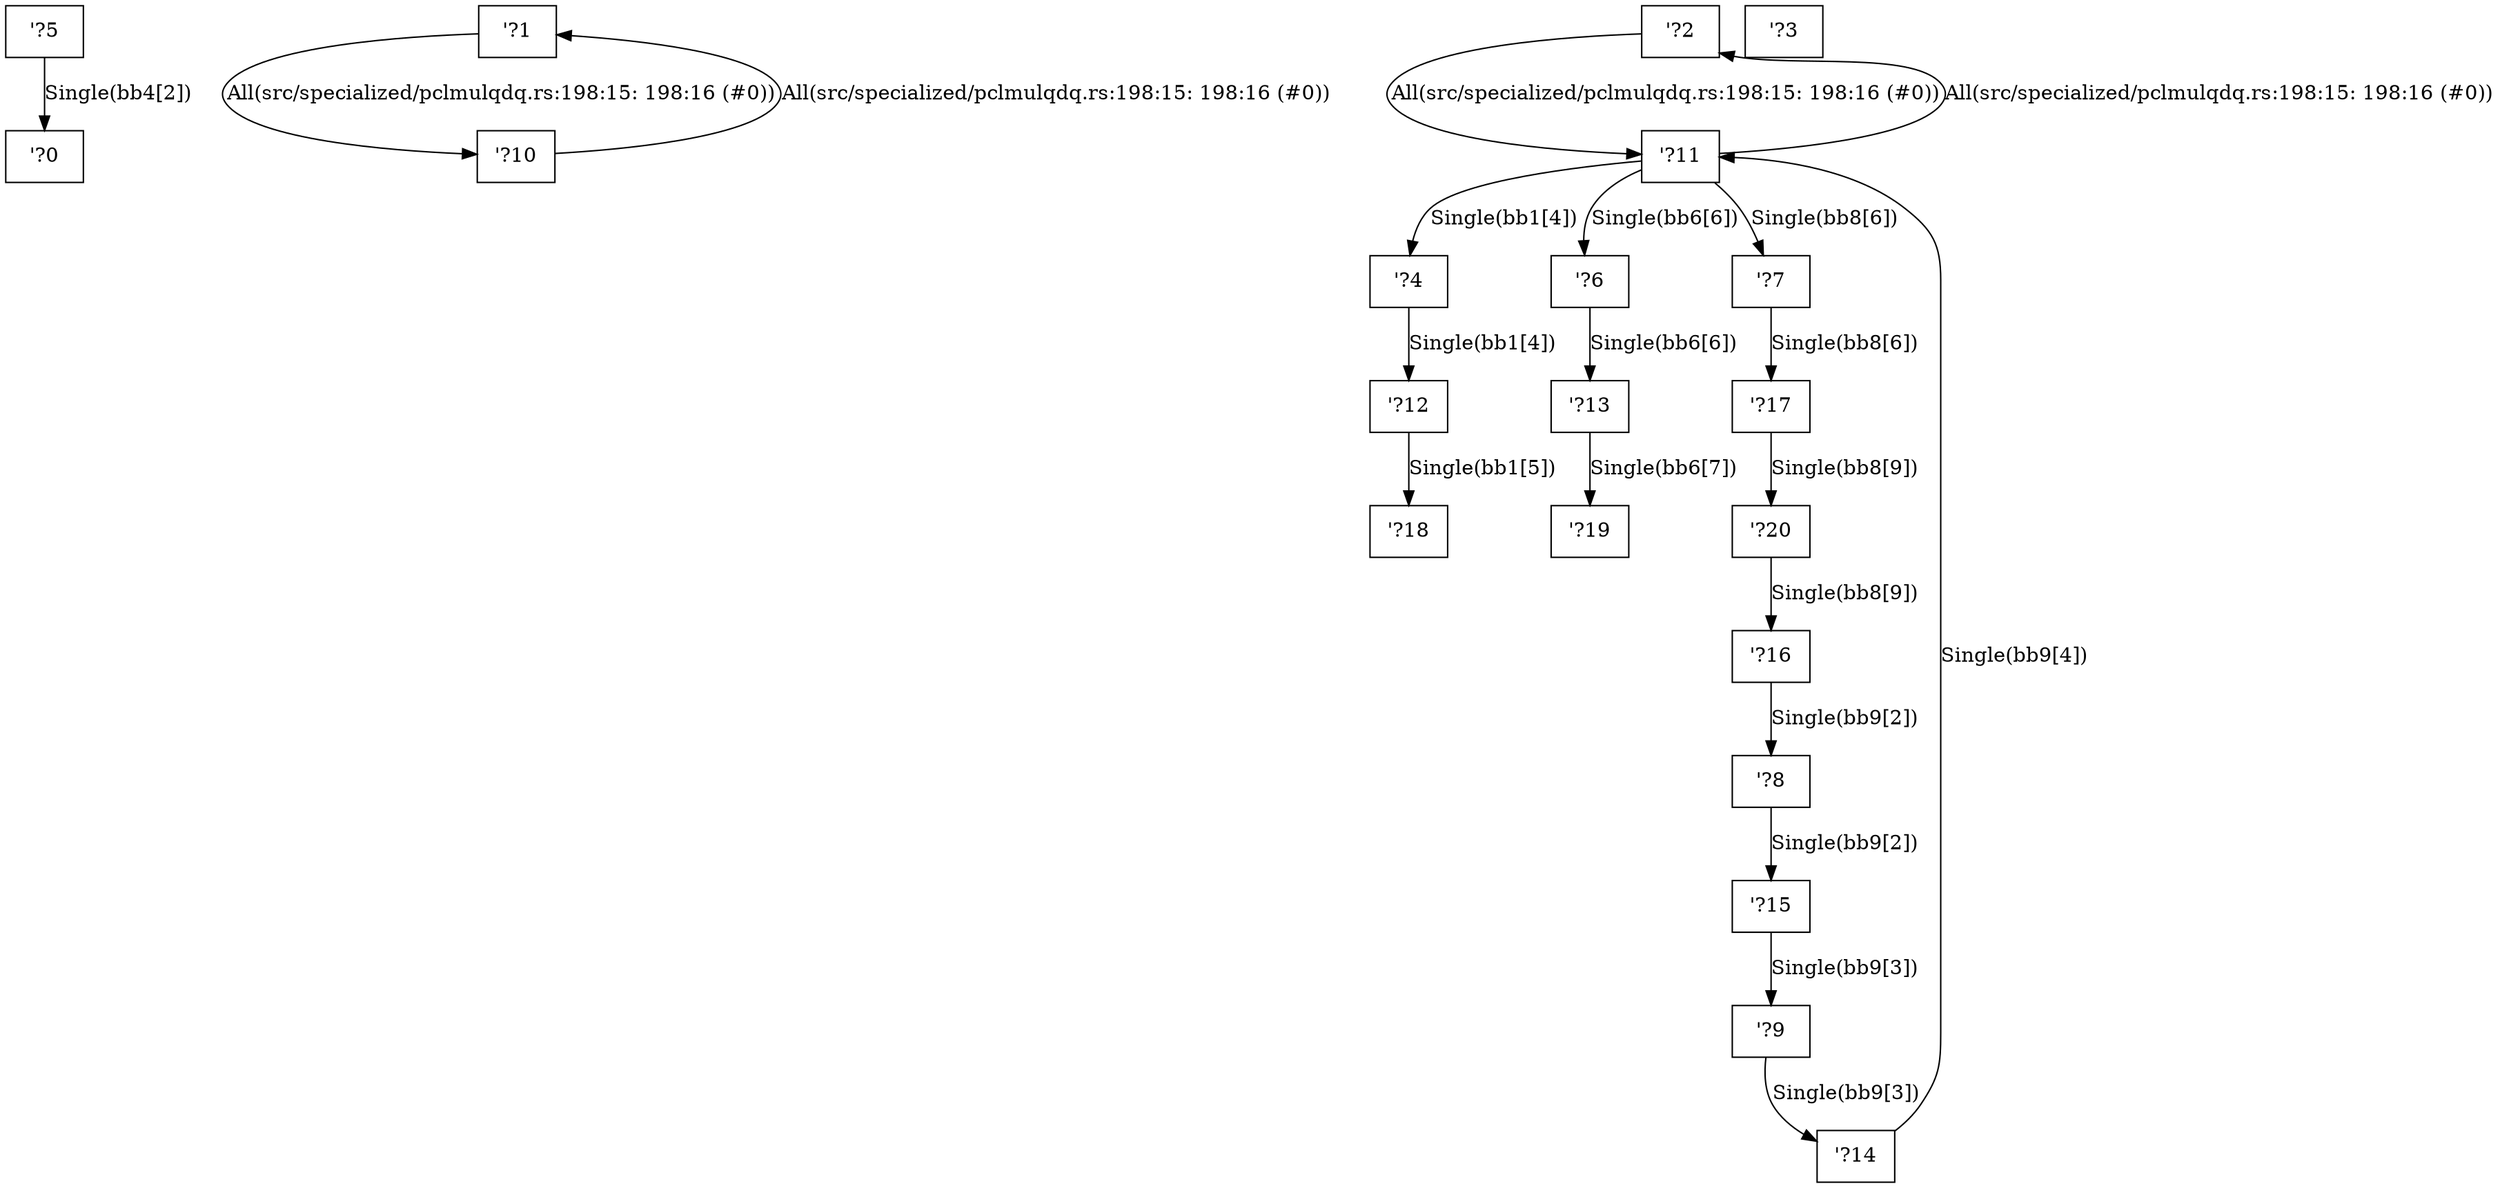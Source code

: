 digraph RegionInferenceContext {
    r0[label="\'?0"][shape="box"];
    r1[label="\'?1"][shape="box"];
    r2[label="\'?2"][shape="box"];
    r3[label="\'?3"][shape="box"];
    r4[label="\'?4"][shape="box"];
    r5[label="\'?5"][shape="box"];
    r6[label="\'?6"][shape="box"];
    r7[label="\'?7"][shape="box"];
    r8[label="\'?8"][shape="box"];
    r9[label="\'?9"][shape="box"];
    r10[label="\'?10"][shape="box"];
    r11[label="\'?11"][shape="box"];
    r12[label="\'?12"][shape="box"];
    r13[label="\'?13"][shape="box"];
    r14[label="\'?14"][shape="box"];
    r15[label="\'?15"][shape="box"];
    r16[label="\'?16"][shape="box"];
    r17[label="\'?17"][shape="box"];
    r18[label="\'?18"][shape="box"];
    r19[label="\'?19"][shape="box"];
    r20[label="\'?20"][shape="box"];
    r4 -> r12[label="Single(bb1[4])"];
    r11 -> r4[label="Single(bb1[4])"];
    r12 -> r18[label="Single(bb1[5])"];
    r5 -> r0[label="Single(bb4[2])"];
    r6 -> r13[label="Single(bb6[6])"];
    r11 -> r6[label="Single(bb6[6])"];
    r13 -> r19[label="Single(bb6[7])"];
    r7 -> r17[label="Single(bb8[6])"];
    r11 -> r7[label="Single(bb8[6])"];
    r20 -> r16[label="Single(bb8[9])"];
    r17 -> r20[label="Single(bb8[9])"];
    r8 -> r15[label="Single(bb9[2])"];
    r16 -> r8[label="Single(bb9[2])"];
    r9 -> r14[label="Single(bb9[3])"];
    r15 -> r9[label="Single(bb9[3])"];
    r14 -> r11[label="Single(bb9[4])"];
    r1 -> r10[label="All(src/specialized/pclmulqdq.rs:198:15: 198:16 (#0))"];
    r10 -> r1[label="All(src/specialized/pclmulqdq.rs:198:15: 198:16 (#0))"];
    r2 -> r11[label="All(src/specialized/pclmulqdq.rs:198:15: 198:16 (#0))"];
    r11 -> r2[label="All(src/specialized/pclmulqdq.rs:198:15: 198:16 (#0))"];
}
